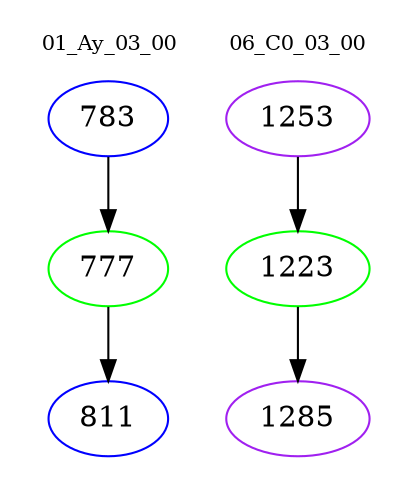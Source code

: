 digraph{
subgraph cluster_0 {
color = white
label = "01_Ay_03_00";
fontsize=10;
T0_783 [label="783", color="blue"]
T0_783 -> T0_777 [color="black"]
T0_777 [label="777", color="green"]
T0_777 -> T0_811 [color="black"]
T0_811 [label="811", color="blue"]
}
subgraph cluster_1 {
color = white
label = "06_C0_03_00";
fontsize=10;
T1_1253 [label="1253", color="purple"]
T1_1253 -> T1_1223 [color="black"]
T1_1223 [label="1223", color="green"]
T1_1223 -> T1_1285 [color="black"]
T1_1285 [label="1285", color="purple"]
}
}
